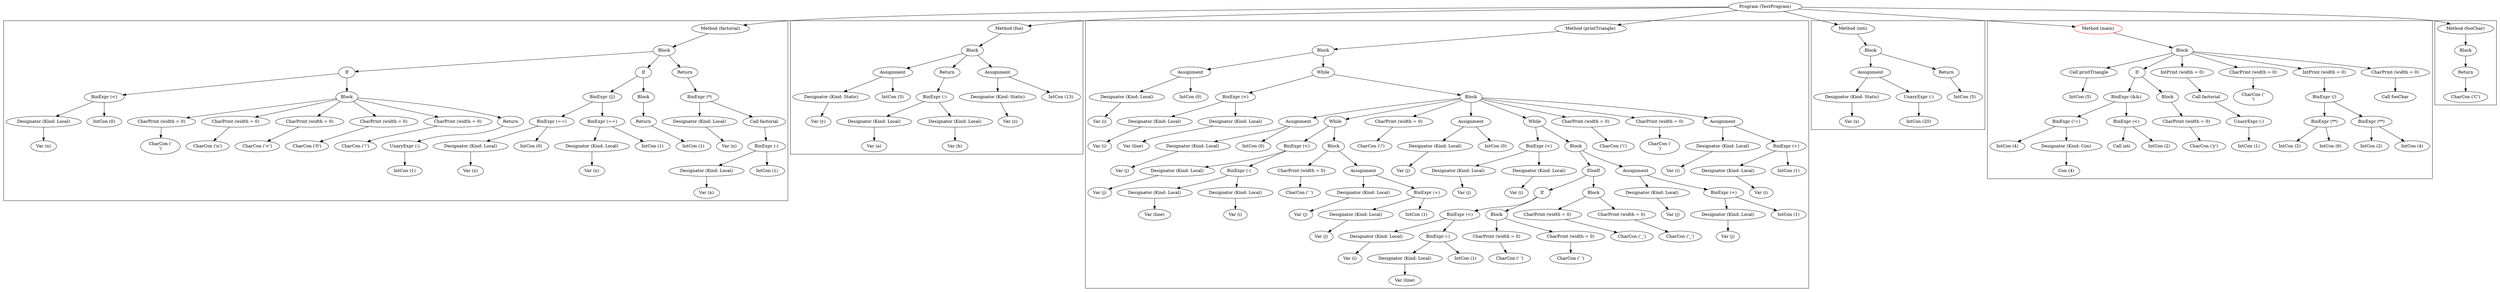 digraph G {
node0 [label = "Program (TestProgram)", color = "black"]
node0 -> node1
node1 [label = "Method (factorial)", color = "black"]
subgraph cluster_node1 {
node1 -> node2
node2 [label = "Block", color = "black"]
node2 -> node3
node3 [label = "If", color = "black"]
node3 -> node4
node4 [label = "BinExpr (<)", color = "black"]
node4 -> node5
node5 [label = "Designator (Kind: Local)", color = "black"]
node5 -> node6
node6 [label = "Var (n)", color = "black"]
node4 -> node7
node7 [label = "IntCon (0)", color = "black"]
node3 -> node8
node8 [label = "Block", color = "black"]
node8 -> node9
node9 [label = "CharPrint (width = 0)", color = "black"]
node9 -> node10
node10 [label = "CharCon ('\n')", color = "black"]
node8 -> node11
node11 [label = "CharPrint (width = 0)", color = "black"]
node11 -> node12
node12 [label = "CharCon ('n')", color = "black"]
node8 -> node13
node13 [label = "CharPrint (width = 0)", color = "black"]
node13 -> node14
node14 [label = "CharCon ('<')", color = "black"]
node8 -> node15
node15 [label = "CharPrint (width = 0)", color = "black"]
node15 -> node16
node16 [label = "CharCon ('0')", color = "black"]
node8 -> node17
node17 [label = "CharPrint (width = 0)", color = "black"]
node17 -> node18
node18 [label = "CharCon ('!')", color = "black"]
node8 -> node19
node19 [label = "Return", color = "black"]
node19 -> node20
node20 [label = "UnaryExpr (-)", color = "black"]
node20 -> node21
node21 [label = "IntCon (1)", color = "black"]
node2 -> node22
node22 [label = "If", color = "black"]
node22 -> node23
node23 [label = "BinExpr (||)", color = "black"]
node23 -> node24
node24 [label = "BinExpr (==)", color = "black"]
node24 -> node25
node25 [label = "Designator (Kind: Local)", color = "black"]
node25 -> node26
node26 [label = "Var (n)", color = "black"]
node24 -> node27
node27 [label = "IntCon (0)", color = "black"]
node23 -> node28
node28 [label = "BinExpr (==)", color = "black"]
node28 -> node29
node29 [label = "Designator (Kind: Local)", color = "black"]
node29 -> node30
node30 [label = "Var (n)", color = "black"]
node28 -> node31
node31 [label = "IntCon (1)", color = "black"]
node22 -> node32
node32 [label = "Block", color = "black"]
node32 -> node33
node33 [label = "Return", color = "black"]
node33 -> node34
node34 [label = "IntCon (1)", color = "black"]
node2 -> node35
node35 [label = "Return", color = "black"]
node35 -> node36
node36 [label = "BinExpr (*)", color = "black"]
node36 -> node37
node37 [label = "Designator (Kind: Local)", color = "black"]
node37 -> node38
node38 [label = "Var (n)", color = "black"]
node36 -> node39
node39 [label = "Call factorial", color = "black"]
node39 -> node40
node40 [label = "BinExpr (-)", color = "black"]
node40 -> node41
node41 [label = "Designator (Kind: Local)", color = "black"]
node41 -> node42
node42 [label = "Var (n)", color = "black"]
node40 -> node43
node43 [label = "IntCon (1)", color = "black"]
}
node0 -> node44
node44 [label = "Method (foo)", color = "black"]
subgraph cluster_node44 {
node44 -> node45
node45 [label = "Block", color = "black"]
node45 -> node46
node46 [label = "Assignment", color = "black"]
node46 -> node47
node47 [label = "Designator (Kind: Static)", color = "black"]
node47 -> node48
node48 [label = "Var (y)", color = "black"]
node46 -> node49
node49 [label = "IntCon (3)", color = "black"]
node45 -> node50
node50 [label = "Return", color = "black"]
node50 -> node51
node51 [label = "BinExpr (-)", color = "black"]
node51 -> node52
node52 [label = "Designator (Kind: Local)", color = "black"]
node52 -> node53
node53 [label = "Var (a)", color = "black"]
node51 -> node54
node54 [label = "Designator (Kind: Local)", color = "black"]
node54 -> node55
node55 [label = "Var (b)", color = "black"]
node45 -> node56
node56 [label = "Assignment", color = "black"]
node56 -> node57
node57 [label = "Designator (Kind: Static)", color = "black"]
node57 -> node58
node58 [label = "Var (z)", color = "black"]
node56 -> node59
node59 [label = "IntCon (13)", color = "black"]
}
node0 -> node60
node60 [label = "Method (printTriangle)", color = "black"]
subgraph cluster_node60 {
node60 -> node61
node61 [label = "Block", color = "black"]
node61 -> node62
node62 [label = "Assignment", color = "black"]
node62 -> node63
node63 [label = "Designator (Kind: Local)", color = "black"]
node63 -> node64
node64 [label = "Var (i)", color = "black"]
node62 -> node65
node65 [label = "IntCon (0)", color = "black"]
node61 -> node66
node66 [label = "While", color = "black"]
node66 -> node67
node67 [label = "BinExpr (<)", color = "black"]
node67 -> node68
node68 [label = "Designator (Kind: Local)", color = "black"]
node68 -> node69
node69 [label = "Var (i)", color = "black"]
node67 -> node70
node70 [label = "Designator (Kind: Local)", color = "black"]
node70 -> node71
node71 [label = "Var (line)", color = "black"]
node66 -> node72
node72 [label = "Block", color = "black"]
node72 -> node73
node73 [label = "Assignment", color = "black"]
node73 -> node74
node74 [label = "Designator (Kind: Local)", color = "black"]
node74 -> node75
node75 [label = "Var (j)", color = "black"]
node73 -> node76
node76 [label = "IntCon (0)", color = "black"]
node72 -> node77
node77 [label = "While", color = "black"]
node77 -> node78
node78 [label = "BinExpr (<)", color = "black"]
node78 -> node79
node79 [label = "Designator (Kind: Local)", color = "black"]
node79 -> node80
node80 [label = "Var (j)", color = "black"]
node78 -> node81
node81 [label = "BinExpr (-)", color = "black"]
node81 -> node82
node82 [label = "Designator (Kind: Local)", color = "black"]
node82 -> node83
node83 [label = "Var (line)", color = "black"]
node81 -> node84
node84 [label = "Designator (Kind: Local)", color = "black"]
node84 -> node85
node85 [label = "Var (i)", color = "black"]
node77 -> node86
node86 [label = "Block", color = "black"]
node86 -> node87
node87 [label = "CharPrint (width = 0)", color = "black"]
node87 -> node88
node88 [label = "CharCon (' ')", color = "black"]
node86 -> node89
node89 [label = "Assignment", color = "black"]
node89 -> node90
node90 [label = "Designator (Kind: Local)", color = "black"]
node90 -> node91
node91 [label = "Var (j)", color = "black"]
node89 -> node92
node92 [label = "BinExpr (+)", color = "black"]
node92 -> node93
node93 [label = "Designator (Kind: Local)", color = "black"]
node93 -> node94
node94 [label = "Var (j)", color = "black"]
node92 -> node95
node95 [label = "IntCon (1)", color = "black"]
node72 -> node96
node96 [label = "CharPrint (width = 0)", color = "black"]
node96 -> node97
node97 [label = "CharCon ('/')", color = "black"]
node72 -> node98
node98 [label = "Assignment", color = "black"]
node98 -> node99
node99 [label = "Designator (Kind: Local)", color = "black"]
node99 -> node100
node100 [label = "Var (j)", color = "black"]
node98 -> node101
node101 [label = "IntCon (0)", color = "black"]
node72 -> node102
node102 [label = "While", color = "black"]
node102 -> node103
node103 [label = "BinExpr (<)", color = "black"]
node103 -> node104
node104 [label = "Designator (Kind: Local)", color = "black"]
node104 -> node105
node105 [label = "Var (j)", color = "black"]
node103 -> node106
node106 [label = "Designator (Kind: Local)", color = "black"]
node106 -> node107
node107 [label = "Var (i)", color = "black"]
node102 -> node108
node108 [label = "Block", color = "black"]
node108 -> node109
node109 [label = "ElseIf", color = "black"]
node109 -> node110
node110 [label = "If", color = "black"]
node110 -> node111
node111 [label = "BinExpr (<)", color = "black"]
node111 -> node112
node112 [label = "Designator (Kind: Local)", color = "black"]
node112 -> node113
node113 [label = "Var (i)", color = "black"]
node111 -> node114
node114 [label = "BinExpr (-)", color = "black"]
node114 -> node115
node115 [label = "Designator (Kind: Local)", color = "black"]
node115 -> node116
node116 [label = "Var (line)", color = "black"]
node114 -> node117
node117 [label = "IntCon (1)", color = "black"]
node110 -> node118
node118 [label = "Block", color = "black"]
node118 -> node119
node119 [label = "CharPrint (width = 0)", color = "black"]
node119 -> node120
node120 [label = "CharCon (' ')", color = "black"]
node118 -> node121
node121 [label = "CharPrint (width = 0)", color = "black"]
node121 -> node122
node122 [label = "CharCon (' ')", color = "black"]
node109 -> node123
node123 [label = "Block", color = "black"]
node123 -> node124
node124 [label = "CharPrint (width = 0)", color = "black"]
node124 -> node125
node125 [label = "CharCon ('_')", color = "black"]
node123 -> node126
node126 [label = "CharPrint (width = 0)", color = "black"]
node126 -> node127
node127 [label = "CharCon ('_')", color = "black"]
node108 -> node128
node128 [label = "Assignment", color = "black"]
node128 -> node129
node129 [label = "Designator (Kind: Local)", color = "black"]
node129 -> node130
node130 [label = "Var (j)", color = "black"]
node128 -> node131
node131 [label = "BinExpr (+)", color = "black"]
node131 -> node132
node132 [label = "Designator (Kind: Local)", color = "black"]
node132 -> node133
node133 [label = "Var (j)", color = "black"]
node131 -> node134
node134 [label = "IntCon (1)", color = "black"]
node72 -> node135
node135 [label = "CharPrint (width = 0)", color = "black"]
node135 -> node136
node136 [label = "CharCon ('\\')", color = "black"]
node72 -> node137
node137 [label = "CharPrint (width = 0)", color = "black"]
node137 -> node138
node138 [label = "CharCon ('\n')", color = "black"]
node72 -> node139
node139 [label = "Assignment", color = "black"]
node139 -> node140
node140 [label = "Designator (Kind: Local)", color = "black"]
node140 -> node141
node141 [label = "Var (i)", color = "black"]
node139 -> node142
node142 [label = "BinExpr (+)", color = "black"]
node142 -> node143
node143 [label = "Designator (Kind: Local)", color = "black"]
node143 -> node144
node144 [label = "Var (i)", color = "black"]
node142 -> node145
node145 [label = "IntCon (1)", color = "black"]
}
node0 -> node146
node146 [label = "Method (inti)", color = "black"]
subgraph cluster_node146 {
node146 -> node147
node147 [label = "Block", color = "black"]
node147 -> node148
node148 [label = "Assignment", color = "black"]
node148 -> node149
node149 [label = "Designator (Kind: Static)", color = "black"]
node149 -> node150
node150 [label = "Var (x)", color = "black"]
node148 -> node151
node151 [label = "UnaryExpr (-)", color = "black"]
node151 -> node152
node152 [label = "IntCon (20)", color = "black"]
node147 -> node153
node153 [label = "Return", color = "black"]
node153 -> node154
node154 [label = "IntCon (5)", color = "black"]
}
node0 -> node155
node155 [label = "Method (main)", color = "red"]
subgraph cluster_node155 {
node155 -> node156
node156 [label = "Block", color = "black"]
node156 -> node157
node157 [label = "Call printTriangle", color = "black"]
node157 -> node158
node158 [label = "IntCon (5)", color = "black"]
node156 -> node159
node159 [label = "If", color = "black"]
node159 -> node160
node160 [label = "BinExpr (&&)", color = "black"]
node160 -> node161
node161 [label = "BinExpr (!=)", color = "black"]
node161 -> node162
node162 [label = "IntCon (4)", color = "black"]
node161 -> node163
node163 [label = "Designator (Kind: Con)", color = "black"]
node163 -> node164
node164 [label = "Con (4)", color = "black"]
node160 -> node165
node165 [label = "BinExpr (<)", color = "black"]
node165 -> node166
node166 [label = "Call inti", color = "black"]
node165 -> node167
node167 [label = "IntCon (2)", color = "black"]
node159 -> node168
node168 [label = "Block", color = "black"]
node168 -> node169
node169 [label = "CharPrint (width = 0)", color = "black"]
node169 -> node170
node170 [label = "CharCon ('y')", color = "black"]
node156 -> node171
node171 [label = "IntPrint (width = 0)", color = "black"]
node171 -> node172
node172 [label = "Call factorial", color = "black"]
node172 -> node173
node173 [label = "UnaryExpr (-)", color = "black"]
node173 -> node174
node174 [label = "IntCon (1)", color = "black"]
node156 -> node175
node175 [label = "CharPrint (width = 0)", color = "black"]
node175 -> node176
node176 [label = "CharCon ('\n')", color = "black"]
node156 -> node177
node177 [label = "IntPrint (width = 0)", color = "black"]
node177 -> node178
node178 [label = "BinExpr (/)", color = "black"]
node178 -> node179
node179 [label = "BinExpr (**)", color = "black"]
node179 -> node180
node180 [label = "IntCon (2)", color = "black"]
node179 -> node181
node181 [label = "IntCon (6)", color = "black"]
node178 -> node182
node182 [label = "BinExpr (**)", color = "black"]
node182 -> node183
node183 [label = "IntCon (2)", color = "black"]
node182 -> node184
node184 [label = "IntCon (4)", color = "black"]
node156 -> node185
node185 [label = "CharPrint (width = 0)", color = "black"]
node185 -> node186
node186 [label = "Call fooChar", color = "black"]
}
node0 -> node187
node187 [label = "Method (fooChar)", color = "black"]
subgraph cluster_node187 {
node187 -> node188
node188 [label = "Block", color = "black"]
node188 -> node189
node189 [label = "Return", color = "black"]
node189 -> node190
node190 [label = "CharCon ('C')", color = "black"]
}
}
